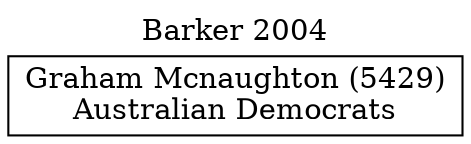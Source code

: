 // House preference flow
digraph "Graham Mcnaughton (5429)_Barker_2004" {
	graph [label="Barker 2004" labelloc=t mclimit=10]
	node [shape=box]
	"Graham Mcnaughton (5429)" [label="Graham Mcnaughton (5429)
Australian Democrats"]
}
